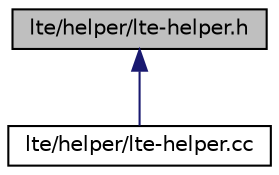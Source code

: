 digraph "lte/helper/lte-helper.h"
{
  edge [fontname="Helvetica",fontsize="10",labelfontname="Helvetica",labelfontsize="10"];
  node [fontname="Helvetica",fontsize="10",shape=record];
  Node1 [label="lte/helper/lte-helper.h",height=0.2,width=0.4,color="black", fillcolor="grey75", style="filled", fontcolor="black"];
  Node1 -> Node2 [dir="back",color="midnightblue",fontsize="10",style="solid"];
  Node2 [label="lte/helper/lte-helper.cc",height=0.2,width=0.4,color="black", fillcolor="white", style="filled",URL="$dd/d79/lte-helper_8cc.html"];
}
